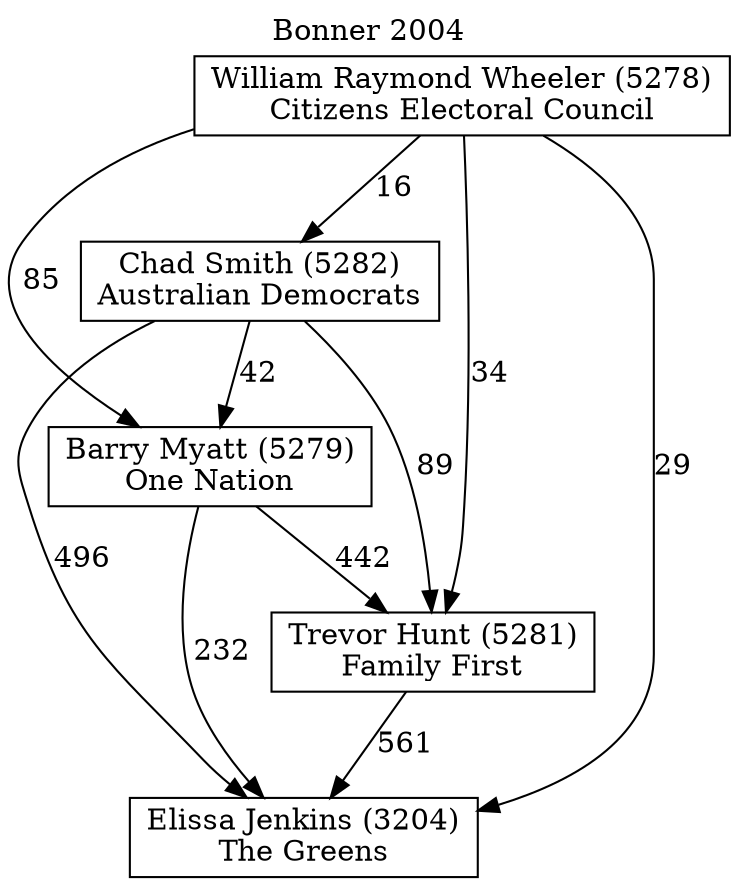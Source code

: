 // House preference flow
digraph "Elissa Jenkins (3204)_Bonner_2004" {
	graph [label="Bonner 2004" labelloc=t mclimit=10]
	node [shape=box]
	"Barry Myatt (5279)" [label="Barry Myatt (5279)
One Nation"]
	"Chad Smith (5282)" [label="Chad Smith (5282)
Australian Democrats"]
	"Elissa Jenkins (3204)" [label="Elissa Jenkins (3204)
The Greens"]
	"Trevor Hunt (5281)" [label="Trevor Hunt (5281)
Family First"]
	"William Raymond Wheeler (5278)" [label="William Raymond Wheeler (5278)
Citizens Electoral Council"]
	"Barry Myatt (5279)" -> "Elissa Jenkins (3204)" [label=232]
	"Barry Myatt (5279)" -> "Trevor Hunt (5281)" [label=442]
	"Chad Smith (5282)" -> "Barry Myatt (5279)" [label=42]
	"Chad Smith (5282)" -> "Elissa Jenkins (3204)" [label=496]
	"Chad Smith (5282)" -> "Trevor Hunt (5281)" [label=89]
	"Trevor Hunt (5281)" -> "Elissa Jenkins (3204)" [label=561]
	"William Raymond Wheeler (5278)" -> "Barry Myatt (5279)" [label=85]
	"William Raymond Wheeler (5278)" -> "Chad Smith (5282)" [label=16]
	"William Raymond Wheeler (5278)" -> "Elissa Jenkins (3204)" [label=29]
	"William Raymond Wheeler (5278)" -> "Trevor Hunt (5281)" [label=34]
}
